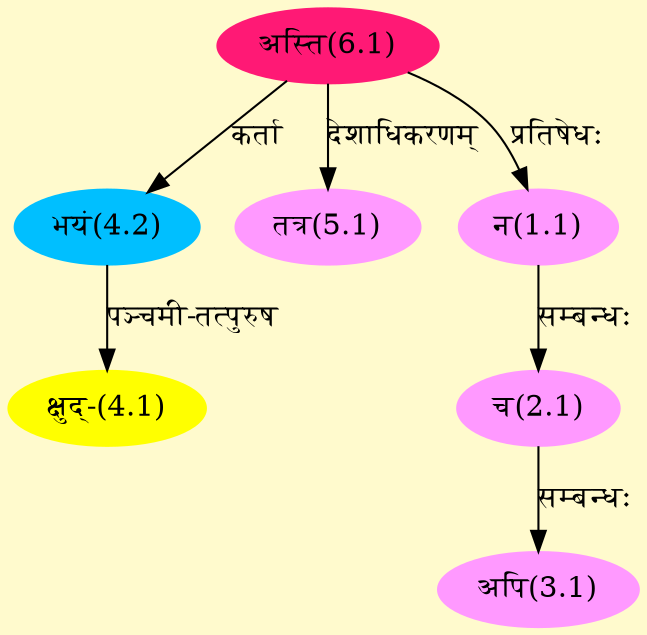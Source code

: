 digraph G{
rankdir=BT;
 compound=true;
 bgcolor="lemonchiffon1";
Node1_1 [style=filled, color="#FF99FF" label = "न(1.1)"]
Node6_1 [style=filled, color="#FF1975" label = "अस्ति(6.1)"]
Node2_1 [style=filled, color="#FF99FF" label = "च(2.1)"]
Node3_1 [style=filled, color="#FF99FF" label = "अपि(3.1)"]
Node4_1 [style=filled, color="#FFFF00" label = "क्षुद्-(4.1)"]
Node4_2 [style=filled, color="#00BFFF" label = "भयं(4.2)"]
Node5_1 [style=filled, color="#FF99FF" label = "तत्र(5.1)"]
/* Start of Relations section */

Node1_1 -> Node6_1 [  label="प्रतिषेधः"  dir="back" ]
Node2_1 -> Node1_1 [  label="सम्बन्धः"  dir="back" ]
Node3_1 -> Node2_1 [  label="सम्बन्धः"  dir="back" ]
Node4_1 -> Node4_2 [  label="पञ्चमी-तत्पुरुष"  dir="back" ]
Node4_2 -> Node6_1 [  label="कर्ता"  dir="back" ]
Node5_1 -> Node6_1 [  label="देशाधिकरणम्"  dir="back" ]
}

